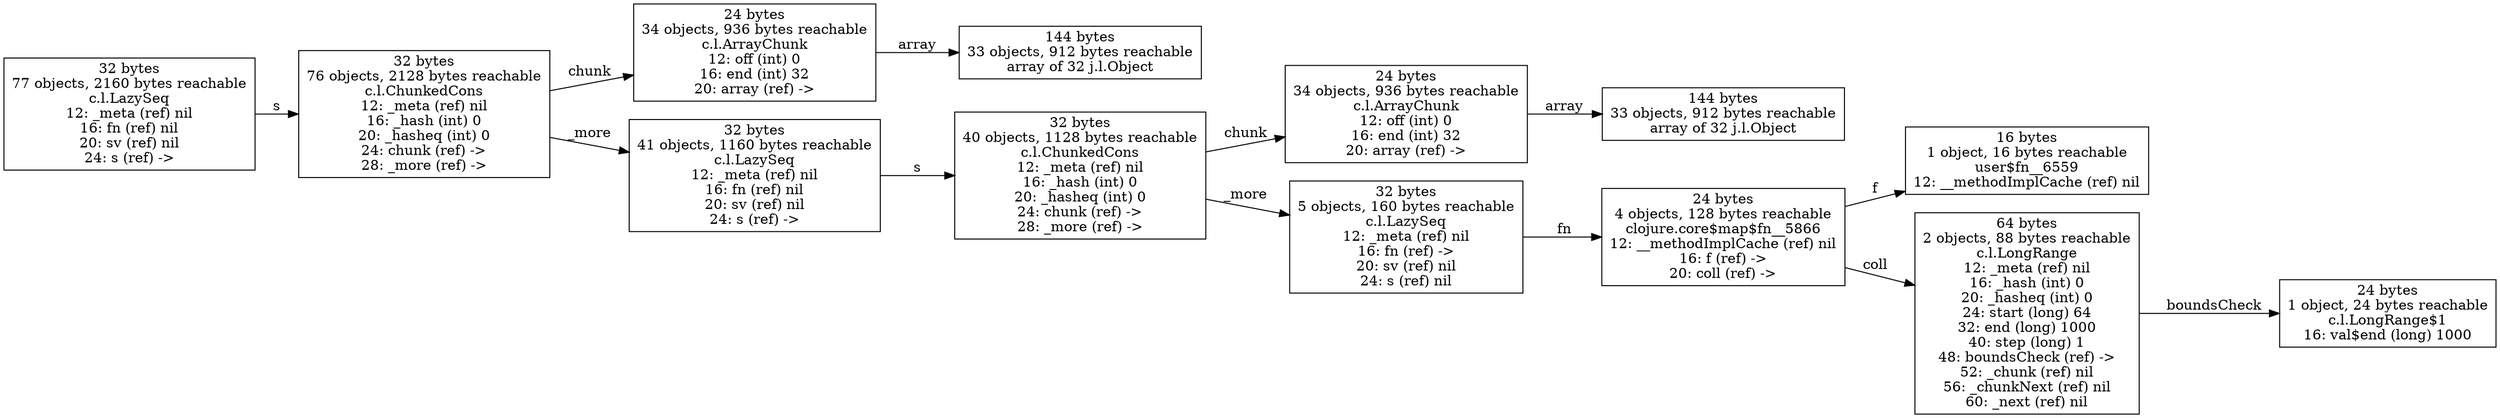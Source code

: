 digraph {
graph [layout=dot,rankdir=LR];
"32315478592" [label="24 bytes
1 object, 24 bytes reachable
c.l.LongRange$1
16: val$end (long) 1000",shape=box];
"32321159296" [label="32 bytes
76 objects, 2128 bytes reachable
c.l.ChunkedCons
12: _meta (ref) nil
16: _hash (int) 0
20: _hasheq (int) 0
24: chunk (ref) ->
28: _more (ref) ->",shape=box];
"32321158656" [label="24 bytes
34 objects, 936 bytes reachable
c.l.ArrayChunk
12: off (int) 0
16: end (int) 32
20: array (ref) ->",shape=box];
"32320856384" [label="144 bytes
33 objects, 912 bytes reachable
array of 32 j.l.Object
",shape=box];
"32771045568" [label="144 bytes
33 objects, 912 bytes reachable
array of 32 j.l.Object
",shape=box];
"32771344320" [label="32 bytes
40 objects, 1128 bytes reachable
c.l.ChunkedCons
12: _meta (ref) nil
16: _hash (int) 0
20: _hasheq (int) 0
24: chunk (ref) ->
28: _more (ref) ->",shape=box];
"32315480576" [label="32 bytes
77 objects, 2160 bytes reachable
c.l.LazySeq
12: _meta (ref) nil
16: fn (ref) nil
20: sv (ref) nil
24: s (ref) ->",shape=box];
"32771344128" [label="24 bytes
4 objects, 128 bytes reachable
clojure.core$map$fn__5866
12: __methodImplCache (ref) nil
16: f (ref) ->
20: coll (ref) ->",shape=box];
"32771343680" [label="24 bytes
34 objects, 936 bytes reachable
c.l.ArrayChunk
12: off (int) 0
16: end (int) 32
20: array (ref) ->",shape=box];
"32315476608" [label="16 bytes
1 object, 16 bytes reachable
user$fn__6559
12: __methodImplCache (ref) nil",shape=box];
"32771044608" [label="64 bytes
2 objects, 88 bytes reachable
c.l.LongRange
12: _meta (ref) nil
16: _hash (int) 0
20: _hasheq (int) 0
24: start (long) 64
32: end (long) 1000
40: step (long) 1
48: boundsCheck (ref) ->
52: _chunk (ref) nil
56: _chunkNext (ref) nil
60: _next (ref) nil",shape=box];
"32771343872" [label="32 bytes
5 objects, 160 bytes reachable
c.l.LazySeq
12: _meta (ref) nil
16: fn (ref) ->
20: sv (ref) nil
24: s (ref) nil",shape=box];
"32321158848" [label="32 bytes
41 objects, 1160 bytes reachable
c.l.LazySeq
12: _meta (ref) nil
16: fn (ref) nil
20: sv (ref) nil
24: s (ref) ->",shape=box];
"32321159296" -> "32321158656" ["field-name"=chunk,label=chunk];
"32321159296" -> "32321158848" ["field-name"=_more,label=_more];
"32321158656" -> "32320856384" ["field-name"=array,label=array];
"32771344320" -> "32771343680" ["field-name"=chunk,label=chunk];
"32771344320" -> "32771343872" ["field-name"=_more,label=_more];
"32315480576" -> "32321159296" ["field-name"=s,label=s];
"32771344128" -> "32315476608" ["field-name"=f,label=f];
"32771344128" -> "32771044608" ["field-name"=coll,label=coll];
"32771343680" -> "32771045568" ["field-name"=array,label=array];
"32771044608" -> "32315478592" ["field-name"=boundsCheck,label=boundsCheck];
"32771343872" -> "32771344128" ["field-name"=fn,label=fn];
"32321158848" -> "32771344320" ["field-name"=s,label=s];
} 